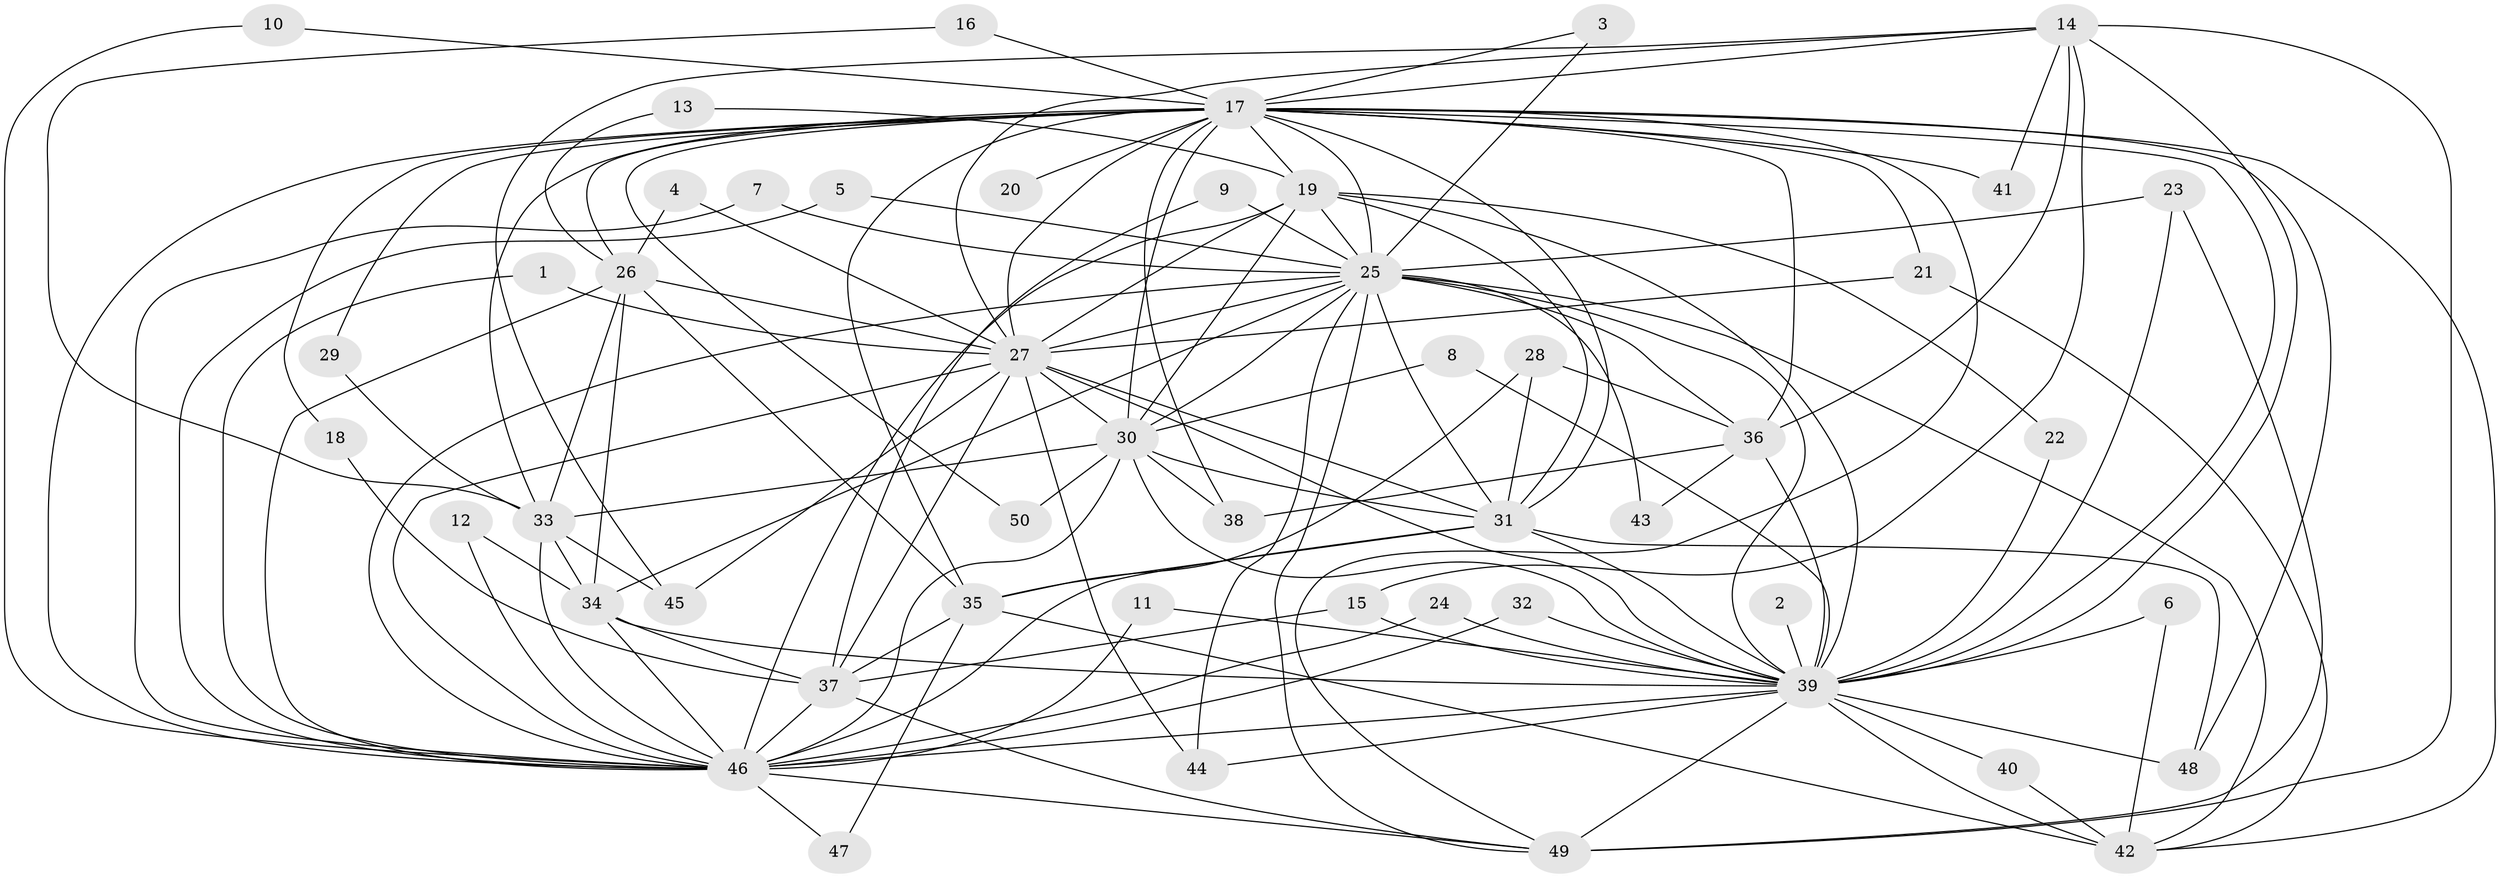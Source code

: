 // original degree distribution, {27: 0.02, 26: 0.01, 18: 0.01, 16: 0.01, 13: 0.01, 20: 0.01, 12: 0.01, 15: 0.01, 22: 0.01, 2: 0.55, 5: 0.06, 9: 0.01, 6: 0.03, 3: 0.16, 4: 0.08, 7: 0.01}
// Generated by graph-tools (version 1.1) at 2025/49/03/09/25 03:49:40]
// undirected, 50 vertices, 136 edges
graph export_dot {
graph [start="1"]
  node [color=gray90,style=filled];
  1;
  2;
  3;
  4;
  5;
  6;
  7;
  8;
  9;
  10;
  11;
  12;
  13;
  14;
  15;
  16;
  17;
  18;
  19;
  20;
  21;
  22;
  23;
  24;
  25;
  26;
  27;
  28;
  29;
  30;
  31;
  32;
  33;
  34;
  35;
  36;
  37;
  38;
  39;
  40;
  41;
  42;
  43;
  44;
  45;
  46;
  47;
  48;
  49;
  50;
  1 -- 27 [weight=1.0];
  1 -- 46 [weight=1.0];
  2 -- 39 [weight=1.0];
  3 -- 17 [weight=1.0];
  3 -- 25 [weight=1.0];
  4 -- 26 [weight=1.0];
  4 -- 27 [weight=1.0];
  5 -- 25 [weight=1.0];
  5 -- 46 [weight=1.0];
  6 -- 39 [weight=1.0];
  6 -- 42 [weight=1.0];
  7 -- 25 [weight=1.0];
  7 -- 46 [weight=1.0];
  8 -- 30 [weight=1.0];
  8 -- 39 [weight=1.0];
  9 -- 25 [weight=1.0];
  9 -- 37 [weight=1.0];
  10 -- 17 [weight=1.0];
  10 -- 46 [weight=1.0];
  11 -- 39 [weight=1.0];
  11 -- 46 [weight=1.0];
  12 -- 34 [weight=1.0];
  12 -- 46 [weight=1.0];
  13 -- 19 [weight=1.0];
  13 -- 26 [weight=1.0];
  14 -- 15 [weight=1.0];
  14 -- 17 [weight=1.0];
  14 -- 27 [weight=1.0];
  14 -- 36 [weight=1.0];
  14 -- 39 [weight=2.0];
  14 -- 41 [weight=1.0];
  14 -- 45 [weight=1.0];
  14 -- 49 [weight=1.0];
  15 -- 37 [weight=1.0];
  15 -- 39 [weight=1.0];
  16 -- 17 [weight=1.0];
  16 -- 33 [weight=1.0];
  17 -- 18 [weight=1.0];
  17 -- 19 [weight=2.0];
  17 -- 20 [weight=2.0];
  17 -- 21 [weight=1.0];
  17 -- 25 [weight=4.0];
  17 -- 26 [weight=2.0];
  17 -- 27 [weight=2.0];
  17 -- 29 [weight=1.0];
  17 -- 30 [weight=2.0];
  17 -- 31 [weight=2.0];
  17 -- 33 [weight=1.0];
  17 -- 35 [weight=3.0];
  17 -- 36 [weight=1.0];
  17 -- 38 [weight=1.0];
  17 -- 39 [weight=4.0];
  17 -- 41 [weight=1.0];
  17 -- 42 [weight=1.0];
  17 -- 46 [weight=2.0];
  17 -- 48 [weight=1.0];
  17 -- 49 [weight=1.0];
  17 -- 50 [weight=1.0];
  18 -- 37 [weight=1.0];
  19 -- 22 [weight=1.0];
  19 -- 25 [weight=1.0];
  19 -- 27 [weight=1.0];
  19 -- 30 [weight=1.0];
  19 -- 31 [weight=1.0];
  19 -- 39 [weight=3.0];
  19 -- 46 [weight=2.0];
  21 -- 27 [weight=1.0];
  21 -- 42 [weight=1.0];
  22 -- 39 [weight=1.0];
  23 -- 25 [weight=1.0];
  23 -- 39 [weight=1.0];
  23 -- 49 [weight=1.0];
  24 -- 39 [weight=1.0];
  24 -- 46 [weight=1.0];
  25 -- 27 [weight=1.0];
  25 -- 30 [weight=1.0];
  25 -- 31 [weight=2.0];
  25 -- 34 [weight=1.0];
  25 -- 36 [weight=1.0];
  25 -- 39 [weight=2.0];
  25 -- 42 [weight=1.0];
  25 -- 43 [weight=1.0];
  25 -- 44 [weight=1.0];
  25 -- 46 [weight=1.0];
  25 -- 49 [weight=1.0];
  26 -- 27 [weight=2.0];
  26 -- 33 [weight=1.0];
  26 -- 34 [weight=1.0];
  26 -- 35 [weight=1.0];
  26 -- 46 [weight=1.0];
  27 -- 30 [weight=1.0];
  27 -- 31 [weight=1.0];
  27 -- 37 [weight=1.0];
  27 -- 39 [weight=2.0];
  27 -- 44 [weight=1.0];
  27 -- 45 [weight=1.0];
  27 -- 46 [weight=2.0];
  28 -- 31 [weight=1.0];
  28 -- 35 [weight=1.0];
  28 -- 36 [weight=1.0];
  29 -- 33 [weight=1.0];
  30 -- 31 [weight=1.0];
  30 -- 33 [weight=1.0];
  30 -- 38 [weight=1.0];
  30 -- 39 [weight=2.0];
  30 -- 46 [weight=2.0];
  30 -- 50 [weight=1.0];
  31 -- 35 [weight=1.0];
  31 -- 39 [weight=2.0];
  31 -- 46 [weight=2.0];
  31 -- 48 [weight=1.0];
  32 -- 39 [weight=1.0];
  32 -- 46 [weight=1.0];
  33 -- 34 [weight=1.0];
  33 -- 45 [weight=1.0];
  33 -- 46 [weight=1.0];
  34 -- 37 [weight=1.0];
  34 -- 39 [weight=1.0];
  34 -- 46 [weight=1.0];
  35 -- 37 [weight=1.0];
  35 -- 42 [weight=1.0];
  35 -- 47 [weight=1.0];
  36 -- 38 [weight=1.0];
  36 -- 39 [weight=2.0];
  36 -- 43 [weight=1.0];
  37 -- 46 [weight=1.0];
  37 -- 49 [weight=1.0];
  39 -- 40 [weight=1.0];
  39 -- 42 [weight=1.0];
  39 -- 44 [weight=1.0];
  39 -- 46 [weight=2.0];
  39 -- 48 [weight=2.0];
  39 -- 49 [weight=2.0];
  40 -- 42 [weight=1.0];
  46 -- 47 [weight=1.0];
  46 -- 49 [weight=1.0];
}
